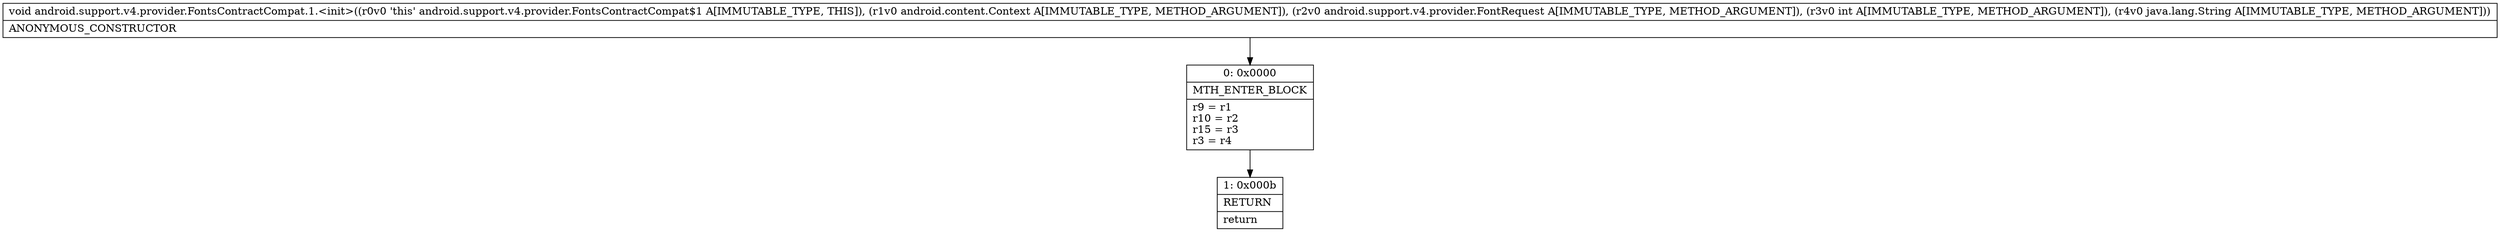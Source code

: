 digraph "CFG forandroid.support.v4.provider.FontsContractCompat.1.\<init\>(Landroid\/content\/Context;Landroid\/support\/v4\/provider\/FontRequest;ILjava\/lang\/String;)V" {
Node_0 [shape=record,label="{0\:\ 0x0000|MTH_ENTER_BLOCK\l|r9 = r1\lr10 = r2\lr15 = r3\lr3 = r4\l}"];
Node_1 [shape=record,label="{1\:\ 0x000b|RETURN\l|return\l}"];
MethodNode[shape=record,label="{void android.support.v4.provider.FontsContractCompat.1.\<init\>((r0v0 'this' android.support.v4.provider.FontsContractCompat$1 A[IMMUTABLE_TYPE, THIS]), (r1v0 android.content.Context A[IMMUTABLE_TYPE, METHOD_ARGUMENT]), (r2v0 android.support.v4.provider.FontRequest A[IMMUTABLE_TYPE, METHOD_ARGUMENT]), (r3v0 int A[IMMUTABLE_TYPE, METHOD_ARGUMENT]), (r4v0 java.lang.String A[IMMUTABLE_TYPE, METHOD_ARGUMENT]))  | ANONYMOUS_CONSTRUCTOR\l}"];
MethodNode -> Node_0;
Node_0 -> Node_1;
}

